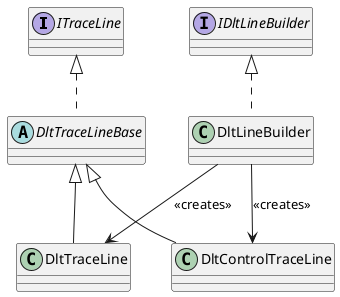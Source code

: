 @startuml DLT.TraceLine
interface ITraceLine
abstract class DltTraceLineBase
class DltTraceLine
class DltControlTraceLine

ITraceLine <|.. DltTraceLineBase
DltTraceLineBase <|-- DltTraceLine
DltTraceLineBase <|-- DltControlTraceLine

interface IDltLineBuilder
class DltLineBuilder

IDltLineBuilder <|.. DltLineBuilder
DltLineBuilder --> DltTraceLine : <<creates>>
DltLineBuilder --> DltControlTraceLine : <<creates>>
@enduml